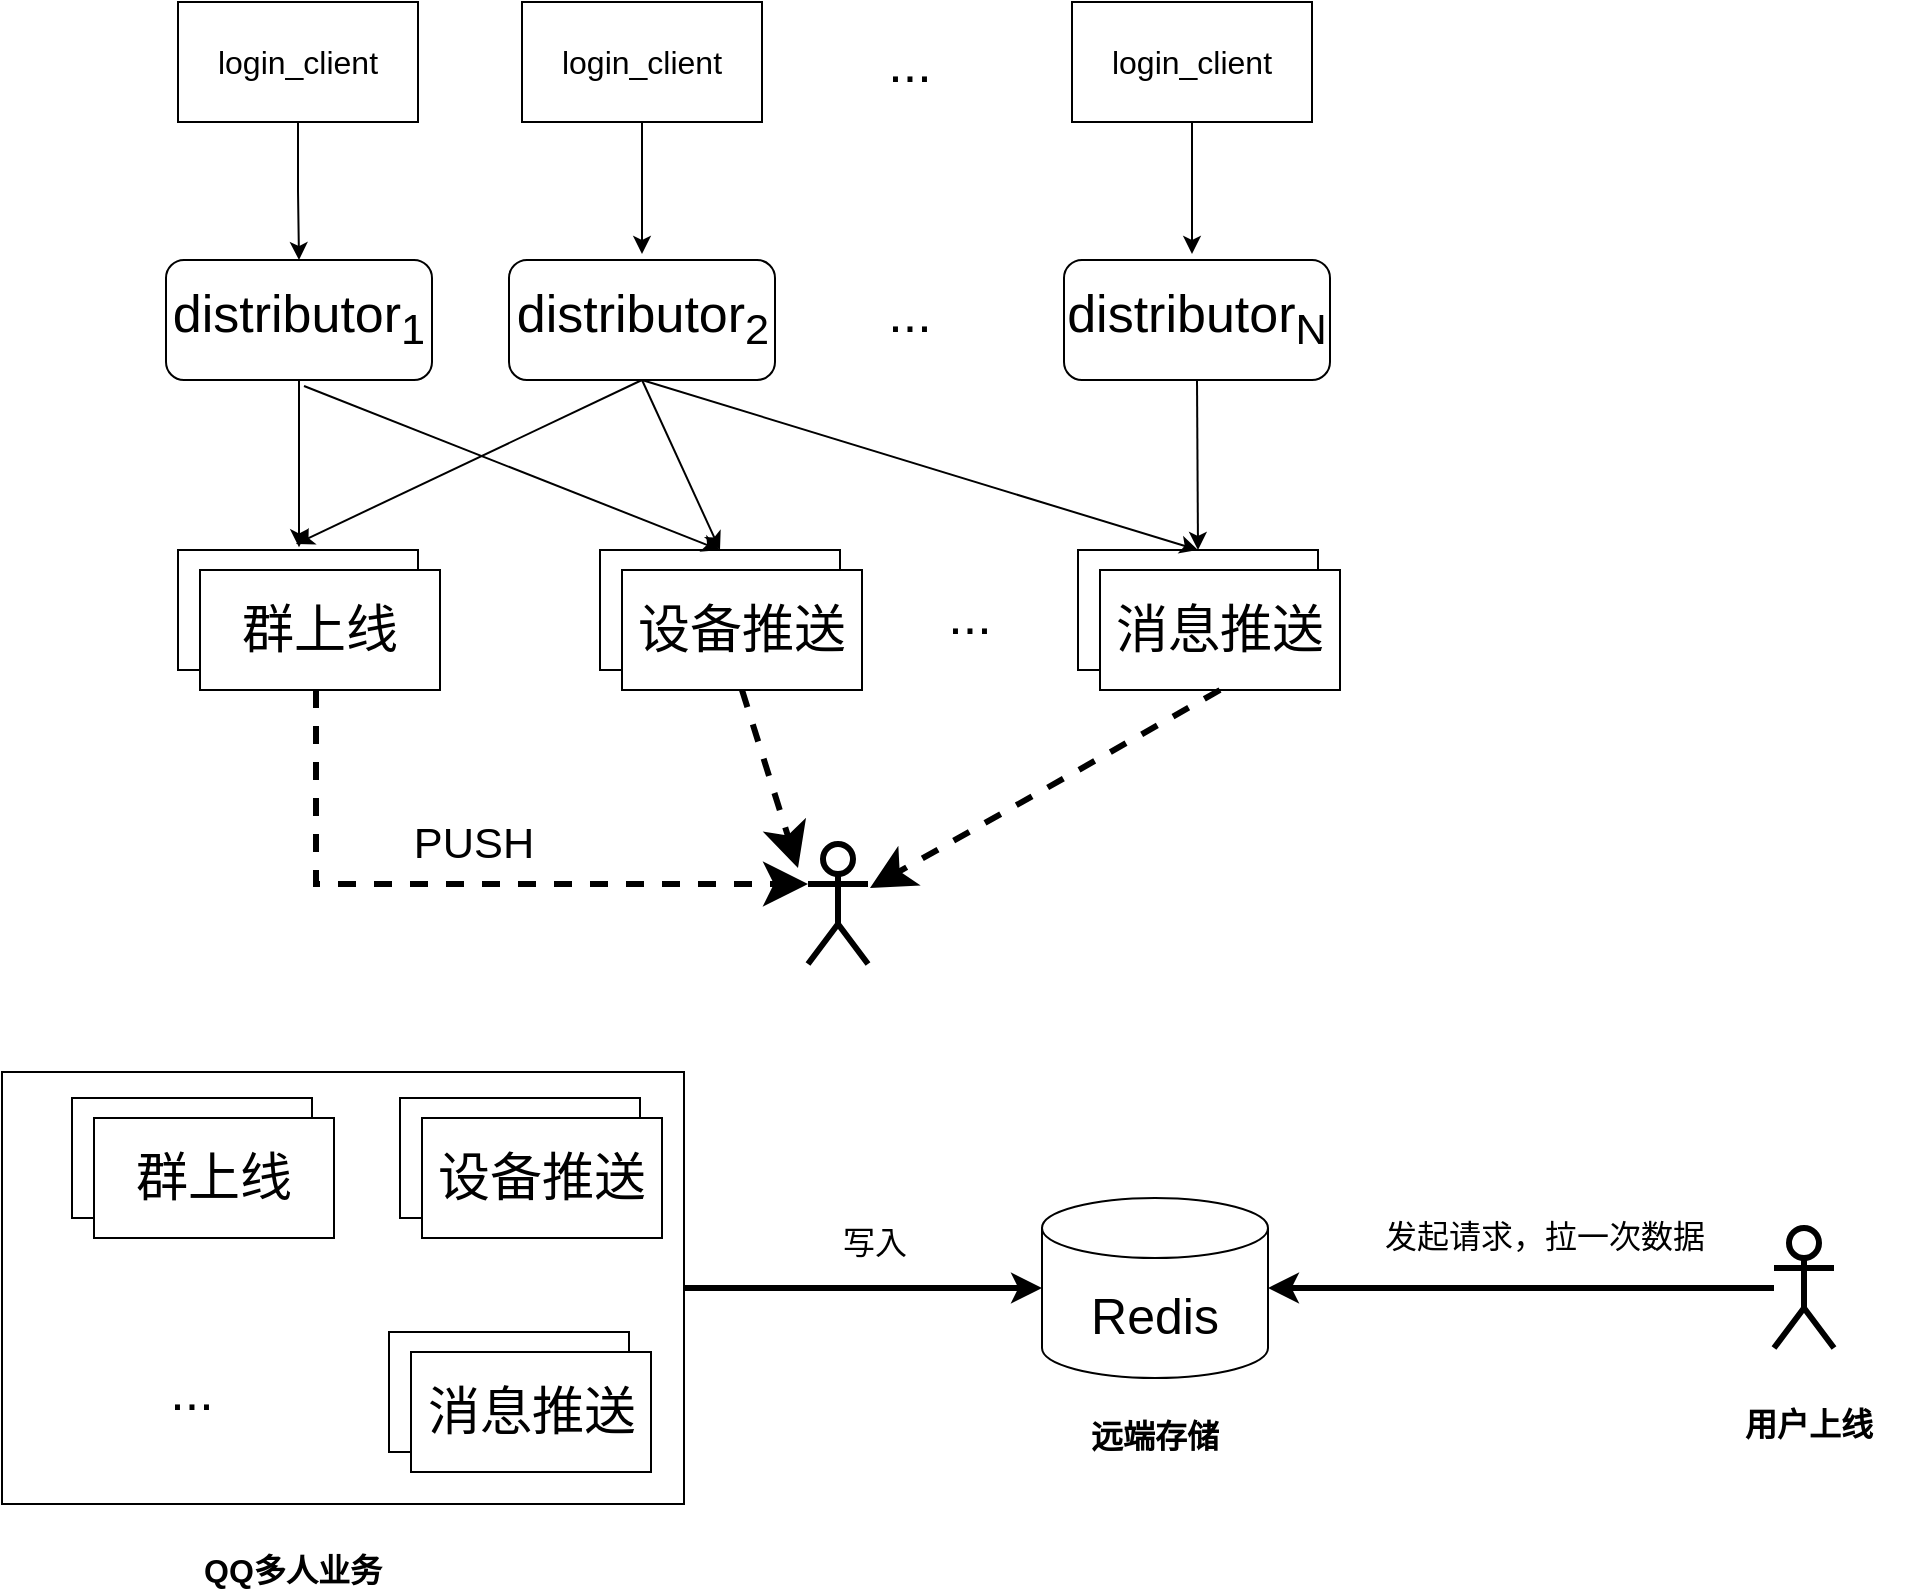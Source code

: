<mxfile version="20.0.4" type="github">
  <diagram id="Xyqh0LnNfVNg9xyZQuoB" name="Page-1">
    <mxGraphModel dx="1209" dy="679" grid="0" gridSize="10" guides="1" tooltips="1" connect="1" arrows="1" fold="1" page="0" pageScale="1" pageWidth="827" pageHeight="1169" math="0" shadow="0">
      <root>
        <mxCell id="0" />
        <mxCell id="1" parent="0" />
        <mxCell id="ICslLXp2E4mLTfAUqiu3-18" style="edgeStyle=orthogonalEdgeStyle;rounded=0;orthogonalLoop=1;jettySize=auto;html=1;entryX=0.5;entryY=0;entryDx=0;entryDy=0;fontSize=26;" parent="1" source="ICslLXp2E4mLTfAUqiu3-1" target="ICslLXp2E4mLTfAUqiu3-14" edge="1">
          <mxGeometry relative="1" as="geometry" />
        </mxCell>
        <mxCell id="ICslLXp2E4mLTfAUqiu3-1" value="&lt;p style=&quot;line-height: 1.2;&quot;&gt;&lt;font style=&quot;font-size: 16px;&quot;&gt;login_client&lt;/font&gt;&lt;/p&gt;" style="rounded=0;whiteSpace=wrap;html=1;" parent="1" vertex="1">
          <mxGeometry x="125" y="250" width="120" height="60" as="geometry" />
        </mxCell>
        <mxCell id="ICslLXp2E4mLTfAUqiu3-19" style="edgeStyle=orthogonalEdgeStyle;rounded=0;orthogonalLoop=1;jettySize=auto;html=1;fontSize=26;" parent="1" source="ICslLXp2E4mLTfAUqiu3-4" edge="1">
          <mxGeometry relative="1" as="geometry">
            <mxPoint x="357" y="376" as="targetPoint" />
          </mxGeometry>
        </mxCell>
        <mxCell id="ICslLXp2E4mLTfAUqiu3-4" value="&lt;p style=&quot;line-height: 1.2;&quot;&gt;&lt;font style=&quot;font-size: 16px;&quot;&gt;login_client&lt;/font&gt;&lt;/p&gt;" style="rounded=0;whiteSpace=wrap;html=1;" parent="1" vertex="1">
          <mxGeometry x="297" y="250" width="120" height="60" as="geometry" />
        </mxCell>
        <mxCell id="ICslLXp2E4mLTfAUqiu3-20" style="edgeStyle=orthogonalEdgeStyle;rounded=0;orthogonalLoop=1;jettySize=auto;html=1;fontSize=26;" parent="1" source="ICslLXp2E4mLTfAUqiu3-5" edge="1">
          <mxGeometry relative="1" as="geometry">
            <mxPoint x="632" y="376" as="targetPoint" />
          </mxGeometry>
        </mxCell>
        <mxCell id="ICslLXp2E4mLTfAUqiu3-5" value="&lt;p style=&quot;line-height: 1.2;&quot;&gt;&lt;font style=&quot;font-size: 16px;&quot;&gt;login_client&lt;/font&gt;&lt;/p&gt;" style="rounded=0;whiteSpace=wrap;html=1;" parent="1" vertex="1">
          <mxGeometry x="572" y="250" width="120" height="60" as="geometry" />
        </mxCell>
        <mxCell id="ICslLXp2E4mLTfAUqiu3-6" value="&lt;font style=&quot;line-height: 2; font-size: 26px;&quot;&gt;...&lt;/font&gt;" style="rounded=0;whiteSpace=wrap;html=1;fontSize=16;strokeColor=#FFFFFF;" parent="1" vertex="1">
          <mxGeometry x="431" y="250" width="120" height="60" as="geometry" />
        </mxCell>
        <mxCell id="ICslLXp2E4mLTfAUqiu3-12" value="" style="shape=umlActor;verticalLabelPosition=bottom;verticalAlign=top;html=1;outlineConnect=0;fontSize=26;strokeColor=#000000;strokeWidth=3;" parent="1" vertex="1">
          <mxGeometry x="440" y="671" width="30" height="60" as="geometry" />
        </mxCell>
        <mxCell id="ICslLXp2E4mLTfAUqiu3-30" style="edgeStyle=orthogonalEdgeStyle;rounded=0;orthogonalLoop=1;jettySize=auto;html=1;fontSize=26;" parent="1" source="ICslLXp2E4mLTfAUqiu3-14" edge="1">
          <mxGeometry relative="1" as="geometry">
            <mxPoint x="185.5" y="522.667" as="targetPoint" />
          </mxGeometry>
        </mxCell>
        <mxCell id="ICslLXp2E4mLTfAUqiu3-14" value="distributor&lt;sub&gt;1&lt;/sub&gt;" style="rounded=1;whiteSpace=wrap;html=1;fontSize=26;strokeColor=#000000;strokeWidth=1;" parent="1" vertex="1">
          <mxGeometry x="119" y="379" width="133" height="60" as="geometry" />
        </mxCell>
        <mxCell id="ICslLXp2E4mLTfAUqiu3-17" value="..." style="text;html=1;strokeColor=none;fillColor=none;align=center;verticalAlign=middle;whiteSpace=wrap;rounded=0;fontSize=26;" parent="1" vertex="1">
          <mxGeometry x="461" y="391" width="60" height="30" as="geometry" />
        </mxCell>
        <mxCell id="ICslLXp2E4mLTfAUqiu3-22" value="distributor&lt;sub&gt;2&lt;/sub&gt;" style="rounded=1;whiteSpace=wrap;html=1;fontSize=26;strokeColor=#000000;strokeWidth=1;" parent="1" vertex="1">
          <mxGeometry x="290.5" y="379" width="133" height="60" as="geometry" />
        </mxCell>
        <mxCell id="ICslLXp2E4mLTfAUqiu3-23" value="distributor&lt;sub&gt;N&lt;/sub&gt;" style="rounded=1;whiteSpace=wrap;html=1;fontSize=26;strokeColor=#000000;strokeWidth=1;" parent="1" vertex="1">
          <mxGeometry x="568" y="379" width="133" height="60" as="geometry" />
        </mxCell>
        <mxCell id="ICslLXp2E4mLTfAUqiu3-24" value="" style="rounded=0;whiteSpace=wrap;html=1;fontSize=26;strokeColor=#000000;strokeWidth=1;" parent="1" vertex="1">
          <mxGeometry x="125" y="524" width="120" height="60" as="geometry" />
        </mxCell>
        <mxCell id="ICslLXp2E4mLTfAUqiu3-40" style="edgeStyle=orthogonalEdgeStyle;rounded=0;orthogonalLoop=1;jettySize=auto;html=1;entryX=0;entryY=0.333;entryDx=0;entryDy=0;entryPerimeter=0;fontSize=26;dashed=1;endSize=13;targetPerimeterSpacing=1;strokeWidth=3;" parent="1" source="ICslLXp2E4mLTfAUqiu3-25" target="ICslLXp2E4mLTfAUqiu3-12" edge="1">
          <mxGeometry relative="1" as="geometry">
            <Array as="points">
              <mxPoint x="194" y="691" />
            </Array>
          </mxGeometry>
        </mxCell>
        <mxCell id="ICslLXp2E4mLTfAUqiu3-25" value="群上线" style="rounded=0;whiteSpace=wrap;html=1;fontSize=26;strokeColor=#000000;strokeWidth=1;" parent="1" vertex="1">
          <mxGeometry x="136" y="534" width="120" height="60" as="geometry" />
        </mxCell>
        <mxCell id="ICslLXp2E4mLTfAUqiu3-26" value="" style="rounded=0;whiteSpace=wrap;html=1;fontSize=26;strokeColor=#000000;strokeWidth=1;" parent="1" vertex="1">
          <mxGeometry x="336" y="524" width="120" height="60" as="geometry" />
        </mxCell>
        <mxCell id="ICslLXp2E4mLTfAUqiu3-27" value="设备推送" style="rounded=0;whiteSpace=wrap;html=1;fontSize=26;strokeColor=#000000;strokeWidth=1;" parent="1" vertex="1">
          <mxGeometry x="347" y="534" width="120" height="60" as="geometry" />
        </mxCell>
        <mxCell id="ICslLXp2E4mLTfAUqiu3-28" value="" style="rounded=0;whiteSpace=wrap;html=1;fontSize=26;strokeColor=#000000;strokeWidth=1;" parent="1" vertex="1">
          <mxGeometry x="575" y="524" width="120" height="60" as="geometry" />
        </mxCell>
        <mxCell id="ICslLXp2E4mLTfAUqiu3-29" value="消息推送" style="rounded=0;whiteSpace=wrap;html=1;fontSize=26;strokeColor=#000000;strokeWidth=1;" parent="1" vertex="1">
          <mxGeometry x="586" y="534" width="120" height="60" as="geometry" />
        </mxCell>
        <mxCell id="ICslLXp2E4mLTfAUqiu3-32" value="" style="endArrow=classic;html=1;rounded=0;fontSize=26;entryX=0.5;entryY=0;entryDx=0;entryDy=0;" parent="1" target="ICslLXp2E4mLTfAUqiu3-26" edge="1">
          <mxGeometry width="50" height="50" relative="1" as="geometry">
            <mxPoint x="188" y="442" as="sourcePoint" />
            <mxPoint x="437" y="390" as="targetPoint" />
          </mxGeometry>
        </mxCell>
        <mxCell id="ICslLXp2E4mLTfAUqiu3-34" value="" style="endArrow=classic;html=1;rounded=0;fontSize=26;exitX=0.5;exitY=1;exitDx=0;exitDy=0;" parent="1" source="ICslLXp2E4mLTfAUqiu3-22" edge="1">
          <mxGeometry width="50" height="50" relative="1" as="geometry">
            <mxPoint x="309" y="512" as="sourcePoint" />
            <mxPoint x="184" y="521" as="targetPoint" />
          </mxGeometry>
        </mxCell>
        <mxCell id="ICslLXp2E4mLTfAUqiu3-36" value="" style="endArrow=classic;html=1;rounded=0;fontSize=26;entryX=0.5;entryY=0;entryDx=0;entryDy=0;exitX=0.5;exitY=1;exitDx=0;exitDy=0;" parent="1" source="ICslLXp2E4mLTfAUqiu3-22" target="ICslLXp2E4mLTfAUqiu3-26" edge="1">
          <mxGeometry width="50" height="50" relative="1" as="geometry">
            <mxPoint x="357" y="440" as="sourcePoint" />
            <mxPoint x="468" y="456" as="targetPoint" />
          </mxGeometry>
        </mxCell>
        <mxCell id="ICslLXp2E4mLTfAUqiu3-38" value="" style="endArrow=classic;html=1;rounded=0;fontSize=26;entryX=0.5;entryY=0;entryDx=0;entryDy=0;exitX=0.5;exitY=1;exitDx=0;exitDy=0;" parent="1" source="ICslLXp2E4mLTfAUqiu3-22" target="ICslLXp2E4mLTfAUqiu3-28" edge="1">
          <mxGeometry width="50" height="50" relative="1" as="geometry">
            <mxPoint x="356" y="441" as="sourcePoint" />
            <mxPoint x="194" y="531" as="targetPoint" />
          </mxGeometry>
        </mxCell>
        <mxCell id="ICslLXp2E4mLTfAUqiu3-39" value="" style="endArrow=classic;html=1;rounded=0;fontSize=26;exitX=0.5;exitY=1;exitDx=0;exitDy=0;entryX=0.5;entryY=0;entryDx=0;entryDy=0;" parent="1" source="ICslLXp2E4mLTfAUqiu3-23" target="ICslLXp2E4mLTfAUqiu3-28" edge="1">
          <mxGeometry width="50" height="50" relative="1" as="geometry">
            <mxPoint x="340" y="441" as="sourcePoint" />
            <mxPoint x="390" y="391" as="targetPoint" />
          </mxGeometry>
        </mxCell>
        <mxCell id="ICslLXp2E4mLTfAUqiu3-42" value="&lt;span style=&quot;font-size: 21.667px;&quot;&gt;PUSH&lt;/span&gt;" style="text;html=1;strokeColor=none;fillColor=none;align=center;verticalAlign=middle;whiteSpace=wrap;rounded=0;fontSize=26;" parent="1" vertex="1">
          <mxGeometry x="243" y="654" width="60" height="30" as="geometry" />
        </mxCell>
        <mxCell id="ICslLXp2E4mLTfAUqiu3-43" value="" style="endArrow=classic;html=1;rounded=0;dashed=1;fontSize=26;endSize=13;targetPerimeterSpacing=1;strokeWidth=3;exitX=0.5;exitY=1;exitDx=0;exitDy=0;" parent="1" source="ICslLXp2E4mLTfAUqiu3-27" edge="1">
          <mxGeometry width="50" height="50" relative="1" as="geometry">
            <mxPoint x="340" y="441" as="sourcePoint" />
            <mxPoint x="435" y="683" as="targetPoint" />
          </mxGeometry>
        </mxCell>
        <mxCell id="ICslLXp2E4mLTfAUqiu3-44" value="..." style="text;html=1;strokeColor=none;fillColor=none;align=center;verticalAlign=middle;whiteSpace=wrap;rounded=0;fontSize=26;" parent="1" vertex="1">
          <mxGeometry x="491" y="542" width="60" height="30" as="geometry" />
        </mxCell>
        <mxCell id="ICslLXp2E4mLTfAUqiu3-45" value="" style="endArrow=classic;html=1;rounded=0;dashed=1;fontSize=26;endSize=13;targetPerimeterSpacing=1;strokeWidth=3;exitX=0.5;exitY=1;exitDx=0;exitDy=0;" parent="1" source="ICslLXp2E4mLTfAUqiu3-29" edge="1">
          <mxGeometry width="50" height="50" relative="1" as="geometry">
            <mxPoint x="417" y="604" as="sourcePoint" />
            <mxPoint x="471" y="693" as="targetPoint" />
          </mxGeometry>
        </mxCell>
        <mxCell id="kRMHQ0yHuywCMPE8MFZ2-1" value="" style="rounded=0;whiteSpace=wrap;html=1;fontSize=26;strokeColor=#000000;strokeWidth=1;" vertex="1" parent="1">
          <mxGeometry x="72" y="798" width="120" height="60" as="geometry" />
        </mxCell>
        <mxCell id="kRMHQ0yHuywCMPE8MFZ2-2" value="群上线" style="rounded=0;whiteSpace=wrap;html=1;fontSize=26;strokeColor=#000000;strokeWidth=1;" vertex="1" parent="1">
          <mxGeometry x="83" y="808" width="120" height="60" as="geometry" />
        </mxCell>
        <mxCell id="kRMHQ0yHuywCMPE8MFZ2-3" value="" style="rounded=0;whiteSpace=wrap;html=1;fontSize=26;strokeColor=#000000;strokeWidth=1;" vertex="1" parent="1">
          <mxGeometry x="236" y="798" width="120" height="60" as="geometry" />
        </mxCell>
        <mxCell id="kRMHQ0yHuywCMPE8MFZ2-4" value="设备推送" style="rounded=0;whiteSpace=wrap;html=1;fontSize=26;strokeColor=#000000;strokeWidth=1;" vertex="1" parent="1">
          <mxGeometry x="247" y="808" width="120" height="60" as="geometry" />
        </mxCell>
        <mxCell id="kRMHQ0yHuywCMPE8MFZ2-5" value="" style="rounded=0;whiteSpace=wrap;html=1;fontSize=26;strokeColor=#000000;strokeWidth=1;" vertex="1" parent="1">
          <mxGeometry x="230.5" y="915" width="120" height="60" as="geometry" />
        </mxCell>
        <mxCell id="kRMHQ0yHuywCMPE8MFZ2-6" value="消息推送" style="rounded=0;whiteSpace=wrap;html=1;fontSize=26;strokeColor=#000000;strokeWidth=1;" vertex="1" parent="1">
          <mxGeometry x="241.5" y="925" width="120" height="60" as="geometry" />
        </mxCell>
        <mxCell id="kRMHQ0yHuywCMPE8MFZ2-7" value="..." style="text;html=1;strokeColor=none;fillColor=none;align=center;verticalAlign=middle;whiteSpace=wrap;rounded=0;fontSize=26;" vertex="1" parent="1">
          <mxGeometry x="102" y="930" width="60" height="30" as="geometry" />
        </mxCell>
        <mxCell id="kRMHQ0yHuywCMPE8MFZ2-10" style="edgeStyle=orthogonalEdgeStyle;rounded=0;orthogonalLoop=1;jettySize=auto;html=1;entryX=0;entryY=0.5;entryDx=0;entryDy=0;entryPerimeter=0;fontSize=25;strokeWidth=3;" edge="1" parent="1" source="kRMHQ0yHuywCMPE8MFZ2-8" target="kRMHQ0yHuywCMPE8MFZ2-9">
          <mxGeometry relative="1" as="geometry" />
        </mxCell>
        <mxCell id="kRMHQ0yHuywCMPE8MFZ2-8" value="" style="rounded=0;whiteSpace=wrap;html=1;fillColor=none;" vertex="1" parent="1">
          <mxGeometry x="37" y="785" width="341" height="216" as="geometry" />
        </mxCell>
        <mxCell id="kRMHQ0yHuywCMPE8MFZ2-9" value="&lt;font style=&quot;font-size: 25px;&quot;&gt;Redis&lt;/font&gt;" style="shape=cylinder3;whiteSpace=wrap;html=1;boundedLbl=1;backgroundOutline=1;size=15;fillColor=none;" vertex="1" parent="1">
          <mxGeometry x="557" y="848" width="113" height="90" as="geometry" />
        </mxCell>
        <mxCell id="kRMHQ0yHuywCMPE8MFZ2-12" style="edgeStyle=orthogonalEdgeStyle;rounded=0;orthogonalLoop=1;jettySize=auto;html=1;entryX=1;entryY=0.5;entryDx=0;entryDy=0;entryPerimeter=0;fontSize=25;strokeWidth=3;" edge="1" parent="1" source="kRMHQ0yHuywCMPE8MFZ2-11" target="kRMHQ0yHuywCMPE8MFZ2-9">
          <mxGeometry relative="1" as="geometry" />
        </mxCell>
        <mxCell id="kRMHQ0yHuywCMPE8MFZ2-11" value="" style="shape=umlActor;verticalLabelPosition=bottom;verticalAlign=top;html=1;outlineConnect=0;fontSize=26;strokeColor=#000000;strokeWidth=3;" vertex="1" parent="1">
          <mxGeometry x="923" y="863" width="30" height="60" as="geometry" />
        </mxCell>
        <mxCell id="kRMHQ0yHuywCMPE8MFZ2-13" value="&lt;span style=&quot;font-size: medium;&quot;&gt;&lt;b style=&quot;line-height: 1;&quot;&gt;QQ多人业务&lt;/b&gt;&lt;/span&gt;" style="text;html=1;strokeColor=none;fillColor=none;align=center;verticalAlign=middle;whiteSpace=wrap;rounded=0;fontSize=25;" vertex="1" parent="1">
          <mxGeometry x="129" y="1015" width="107" height="30" as="geometry" />
        </mxCell>
        <mxCell id="kRMHQ0yHuywCMPE8MFZ2-14" value="&lt;span style=&quot;font-size: medium;&quot;&gt;&lt;b style=&quot;line-height: 1;&quot;&gt;远端存储&lt;/b&gt;&lt;/span&gt;" style="text;html=1;strokeColor=none;fillColor=none;align=center;verticalAlign=middle;whiteSpace=wrap;rounded=0;fontSize=25;" vertex="1" parent="1">
          <mxGeometry x="560" y="948" width="107" height="30" as="geometry" />
        </mxCell>
        <mxCell id="kRMHQ0yHuywCMPE8MFZ2-15" value="&lt;span style=&quot;font-size: medium;&quot;&gt;&lt;b style=&quot;line-height: 1;&quot;&gt;用户上线&lt;/b&gt;&lt;/span&gt;" style="text;html=1;strokeColor=none;fillColor=none;align=center;verticalAlign=middle;whiteSpace=wrap;rounded=0;fontSize=25;" vertex="1" parent="1">
          <mxGeometry x="887" y="942" width="107" height="30" as="geometry" />
        </mxCell>
        <mxCell id="kRMHQ0yHuywCMPE8MFZ2-16" value="&lt;span style=&quot;font-size: medium;&quot;&gt;&lt;span style=&quot;line-height: 1;&quot;&gt;写入&lt;/span&gt;&lt;/span&gt;" style="text;html=1;strokeColor=none;fillColor=none;align=center;verticalAlign=middle;whiteSpace=wrap;rounded=0;fontSize=25;fontStyle=0" vertex="1" parent="1">
          <mxGeometry x="420" y="851" width="107" height="30" as="geometry" />
        </mxCell>
        <mxCell id="kRMHQ0yHuywCMPE8MFZ2-17" value="&lt;span style=&quot;font-size: medium; text-align: start;&quot;&gt;发起请求，拉一次数据&lt;/span&gt;" style="text;html=1;strokeColor=none;fillColor=none;align=center;verticalAlign=middle;whiteSpace=wrap;rounded=0;fontSize=25;" vertex="1" parent="1">
          <mxGeometry x="723" y="848" width="171" height="30" as="geometry" />
        </mxCell>
      </root>
    </mxGraphModel>
  </diagram>
</mxfile>

